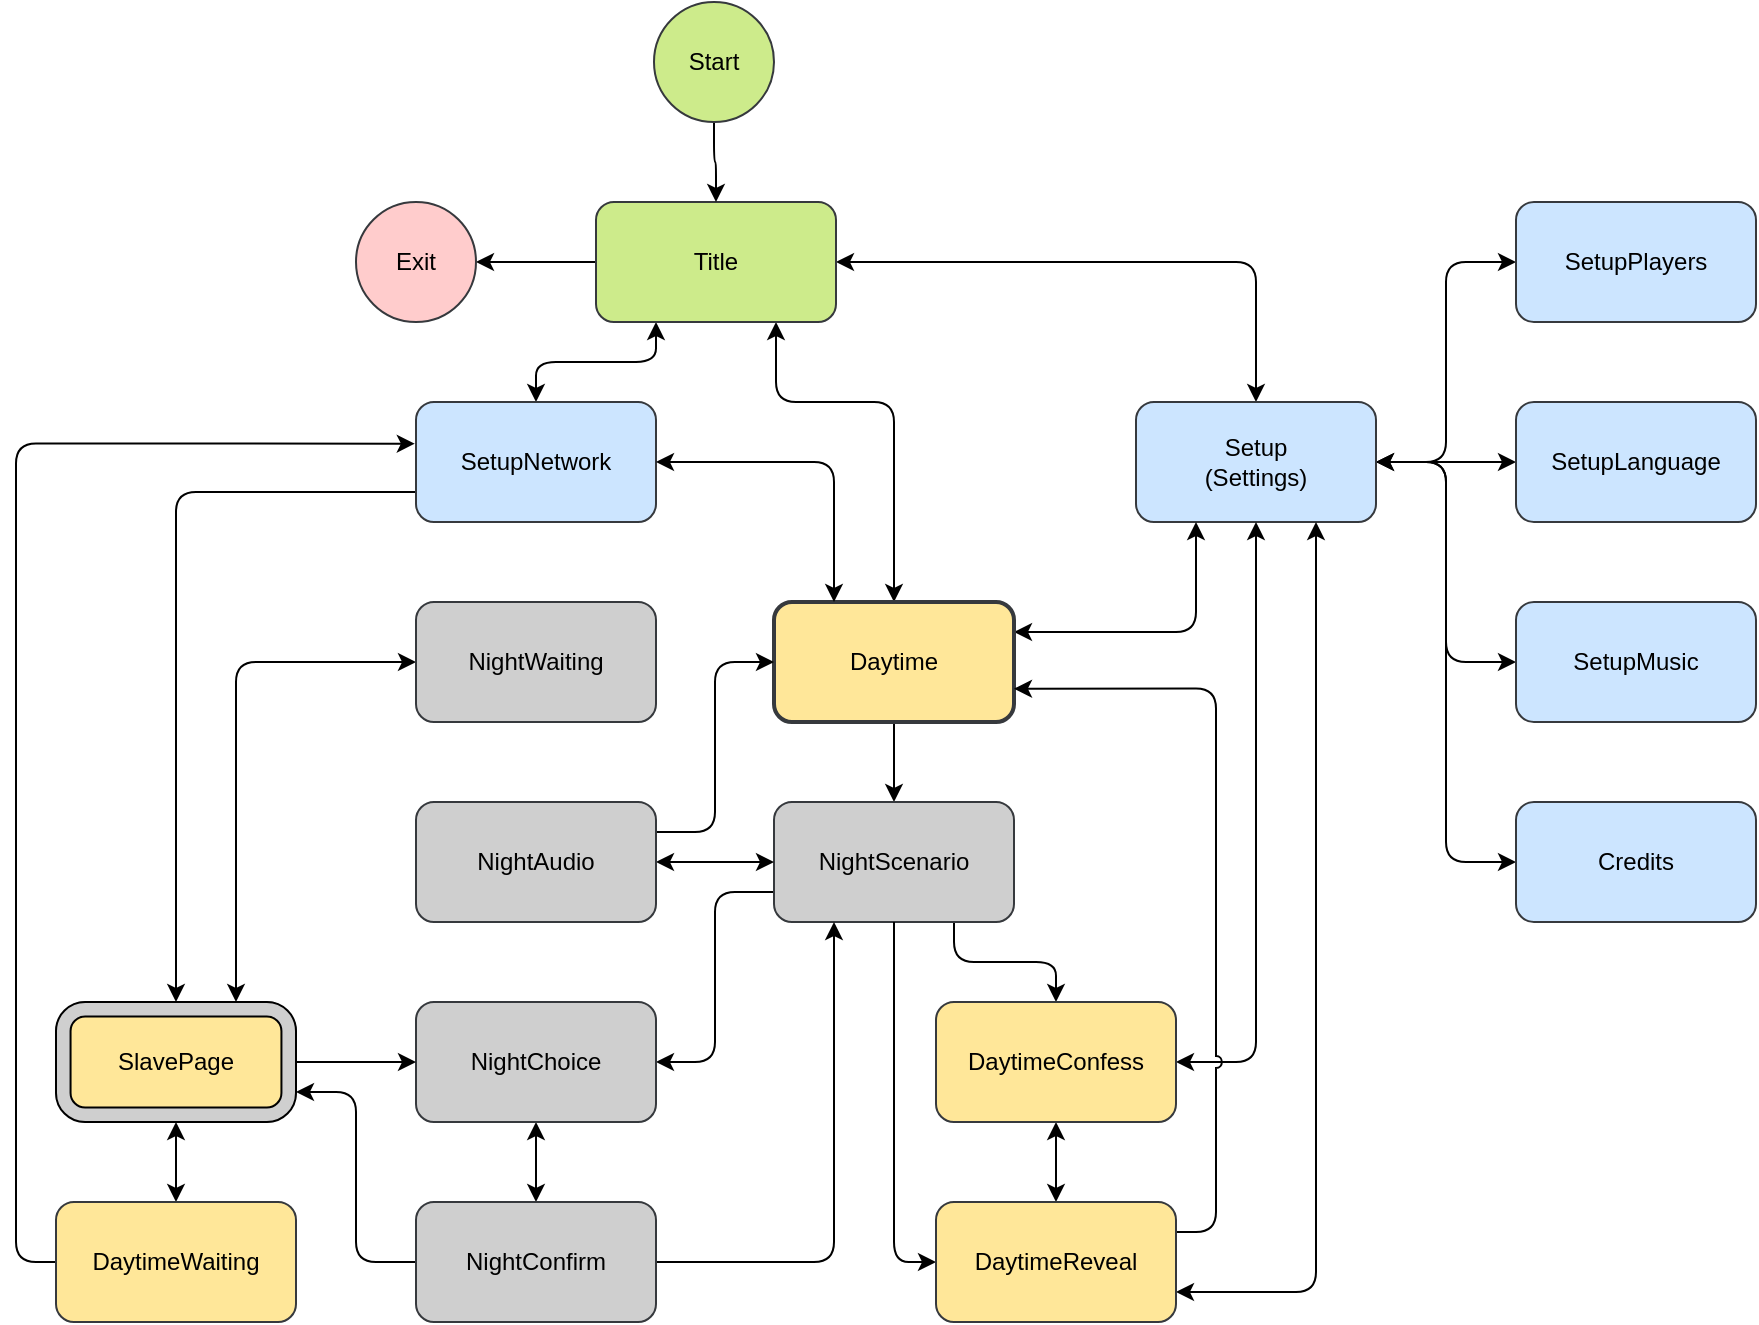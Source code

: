 <mxfile version="16.1.2" type="device"><diagram id="c8WA7uGFNBkueRXXOOZR" name="Page-1"><mxGraphModel dx="1577" dy="1000" grid="1" gridSize="10" guides="1" tooltips="1" connect="1" arrows="1" fold="1" page="1" pageScale="1" pageWidth="1169" pageHeight="827" math="0" shadow="0"><root><mxCell id="0"/><mxCell id="1" parent="0"/><mxCell id="AEJ-3eX3F8_JpSc-YEdb-3" value="" style="edgeStyle=orthogonalEdgeStyle;orthogonalLoop=1;jettySize=auto;html=1;startArrow=classic;startFill=1;" parent="1" source="AEJ-3eX3F8_JpSc-YEdb-1" target="AEJ-3eX3F8_JpSc-YEdb-2" edge="1"><mxGeometry relative="1" as="geometry"/></mxCell><mxCell id="AEJ-3eX3F8_JpSc-YEdb-8" value="" style="edgeStyle=orthogonalEdgeStyle;orthogonalLoop=1;jettySize=auto;html=1;" parent="1" source="AEJ-3eX3F8_JpSc-YEdb-1" target="AEJ-3eX3F8_JpSc-YEdb-7" edge="1"><mxGeometry relative="1" as="geometry"/></mxCell><mxCell id="5z4FtqCvy-dkkTRopUgu-2" style="edgeStyle=orthogonalEdgeStyle;orthogonalLoop=1;jettySize=auto;html=1;exitX=0.25;exitY=1;exitDx=0;exitDy=0;entryX=0.5;entryY=0;entryDx=0;entryDy=0;startArrow=classic;startFill=1;" parent="1" source="AEJ-3eX3F8_JpSc-YEdb-1" target="5z4FtqCvy-dkkTRopUgu-1" edge="1"><mxGeometry relative="1" as="geometry"/></mxCell><mxCell id="IAaeVMN991MLQJGLOcIW-5" style="edgeStyle=orthogonalEdgeStyle;comic=0;jumpStyle=arc;orthogonalLoop=1;jettySize=auto;html=1;entryX=0.5;entryY=0;entryDx=0;entryDy=0;exitX=0.75;exitY=1;exitDx=0;exitDy=0;startArrow=classic;startFill=1;" parent="1" source="AEJ-3eX3F8_JpSc-YEdb-1" target="AEJ-3eX3F8_JpSc-YEdb-25" edge="1"><mxGeometry relative="1" as="geometry"><Array as="points"><mxPoint x="540" y="270"/><mxPoint x="599" y="270"/></Array></mxGeometry></mxCell><mxCell id="AEJ-3eX3F8_JpSc-YEdb-1" value="Title" style="whiteSpace=wrap;html=1;fillColor=#cdeb8b;strokeColor=#36393d;rounded=1;" parent="1" vertex="1"><mxGeometry x="450" y="170" width="120" height="60" as="geometry"/></mxCell><mxCell id="AEJ-3eX3F8_JpSc-YEdb-13" value="" style="edgeStyle=orthogonalEdgeStyle;orthogonalLoop=1;jettySize=auto;html=1;entryX=0;entryY=0.5;entryDx=0;entryDy=0;exitX=1;exitY=0.5;exitDx=0;exitDy=0;startArrow=classic;startFill=1;" parent="1" source="AEJ-3eX3F8_JpSc-YEdb-2" target="AEJ-3eX3F8_JpSc-YEdb-12" edge="1"><mxGeometry relative="1" as="geometry"/></mxCell><mxCell id="AEJ-3eX3F8_JpSc-YEdb-16" style="edgeStyle=orthogonalEdgeStyle;orthogonalLoop=1;jettySize=auto;html=1;entryX=0;entryY=0.5;entryDx=0;entryDy=0;" parent="1" source="AEJ-3eX3F8_JpSc-YEdb-2" target="AEJ-3eX3F8_JpSc-YEdb-14" edge="1"><mxGeometry relative="1" as="geometry"/></mxCell><mxCell id="AEJ-3eX3F8_JpSc-YEdb-21" style="edgeStyle=orthogonalEdgeStyle;orthogonalLoop=1;jettySize=auto;html=1;startArrow=classic;startFill=1;entryX=0;entryY=0.5;entryDx=0;entryDy=0;" parent="1" source="AEJ-3eX3F8_JpSc-YEdb-2" target="AEJ-3eX3F8_JpSc-YEdb-17" edge="1"><mxGeometry relative="1" as="geometry"/></mxCell><mxCell id="AEJ-3eX3F8_JpSc-YEdb-22" style="edgeStyle=orthogonalEdgeStyle;orthogonalLoop=1;jettySize=auto;html=1;entryX=0;entryY=0.5;entryDx=0;entryDy=0;" parent="1" source="AEJ-3eX3F8_JpSc-YEdb-2" target="AEJ-3eX3F8_JpSc-YEdb-18" edge="1"><mxGeometry relative="1" as="geometry"/></mxCell><mxCell id="AEJ-3eX3F8_JpSc-YEdb-2" value="Setup&lt;br&gt;(Settings)" style="whiteSpace=wrap;html=1;fillColor=#cce5ff;strokeColor=#36393d;rounded=1;" parent="1" vertex="1"><mxGeometry x="720" y="270" width="120" height="60" as="geometry"/></mxCell><mxCell id="AEJ-3eX3F8_JpSc-YEdb-7" value="Exit" style="ellipse;whiteSpace=wrap;html=1;fillColor=#ffcccc;strokeColor=#36393d;rounded=1;" parent="1" vertex="1"><mxGeometry x="330" y="170" width="60" height="60" as="geometry"/></mxCell><mxCell id="AEJ-3eX3F8_JpSc-YEdb-11" value="" style="edgeStyle=orthogonalEdgeStyle;orthogonalLoop=1;jettySize=auto;html=1;" parent="1" source="AEJ-3eX3F8_JpSc-YEdb-9" target="AEJ-3eX3F8_JpSc-YEdb-1" edge="1"><mxGeometry relative="1" as="geometry"/></mxCell><mxCell id="AEJ-3eX3F8_JpSc-YEdb-9" value="Start" style="ellipse;whiteSpace=wrap;html=1;fillColor=#cdeb8b;strokeColor=#36393d;rounded=1;" parent="1" vertex="1"><mxGeometry x="479" y="70" width="60" height="60" as="geometry"/></mxCell><mxCell id="AEJ-3eX3F8_JpSc-YEdb-12" value="SetupPlayers" style="whiteSpace=wrap;html=1;fillColor=#cce5ff;strokeColor=#36393d;rounded=1;" parent="1" vertex="1"><mxGeometry x="910" y="170" width="120" height="60" as="geometry"/></mxCell><mxCell id="AEJ-3eX3F8_JpSc-YEdb-14" value="SetupLanguage" style="whiteSpace=wrap;html=1;fillColor=#cce5ff;strokeColor=#36393d;rounded=1;" parent="1" vertex="1"><mxGeometry x="910" y="270" width="120" height="60" as="geometry"/></mxCell><mxCell id="AEJ-3eX3F8_JpSc-YEdb-17" value="SetupMusic" style="whiteSpace=wrap;html=1;fillColor=#cce5ff;strokeColor=#36393d;rounded=1;" parent="1" vertex="1"><mxGeometry x="910" y="370" width="120" height="60" as="geometry"/></mxCell><mxCell id="AEJ-3eX3F8_JpSc-YEdb-18" value="Credits" style="whiteSpace=wrap;html=1;fillColor=#cce5ff;strokeColor=#36393d;rounded=1;" parent="1" vertex="1"><mxGeometry x="910" y="470" width="120" height="60" as="geometry"/></mxCell><mxCell id="AEJ-3eX3F8_JpSc-YEdb-27" style="edgeStyle=orthogonalEdgeStyle;orthogonalLoop=1;jettySize=auto;html=1;entryX=0.25;entryY=1;entryDx=0;entryDy=0;startArrow=classic;startFill=1;exitX=1;exitY=0.25;exitDx=0;exitDy=0;" parent="1" source="AEJ-3eX3F8_JpSc-YEdb-25" target="AEJ-3eX3F8_JpSc-YEdb-2" edge="1"><mxGeometry relative="1" as="geometry"/></mxCell><mxCell id="AEJ-3eX3F8_JpSc-YEdb-30" value="" style="edgeStyle=orthogonalEdgeStyle;orthogonalLoop=1;jettySize=auto;html=1;startArrow=none;startFill=0;" parent="1" source="AEJ-3eX3F8_JpSc-YEdb-25" target="AEJ-3eX3F8_JpSc-YEdb-29" edge="1"><mxGeometry relative="1" as="geometry"/></mxCell><mxCell id="AEJ-3eX3F8_JpSc-YEdb-25" value="Daytime" style="whiteSpace=wrap;html=1;strokeColor=#36393d;fillColor=#FFE799;strokeWidth=2;perimeterSpacing=0;rounded=1;" parent="1" vertex="1"><mxGeometry x="539" y="370" width="120" height="60" as="geometry"/></mxCell><mxCell id="4plFqhX75fLRKcS0nrvB-1" value="" style="edgeStyle=orthogonalEdgeStyle;orthogonalLoop=1;jettySize=auto;html=1;startArrow=none;startFill=0;exitX=0.75;exitY=1;exitDx=0;exitDy=0;entryX=0.5;entryY=0;entryDx=0;entryDy=0;" parent="1" source="AEJ-3eX3F8_JpSc-YEdb-29" target="AEJ-3eX3F8_JpSc-YEdb-37" edge="1"><mxGeometry relative="1" as="geometry"/></mxCell><mxCell id="4plFqhX75fLRKcS0nrvB-4" style="edgeStyle=orthogonalEdgeStyle;orthogonalLoop=1;jettySize=auto;html=1;entryX=1;entryY=0.5;entryDx=0;entryDy=0;startArrow=none;startFill=0;jumpStyle=arc;exitX=0;exitY=0.75;exitDx=0;exitDy=0;" parent="1" source="AEJ-3eX3F8_JpSc-YEdb-29" target="AEJ-3eX3F8_JpSc-YEdb-34" edge="1"><mxGeometry relative="1" as="geometry"/></mxCell><mxCell id="AEJ-3eX3F8_JpSc-YEdb-29" value="NightScenario" style="whiteSpace=wrap;html=1;strokeColor=#36393d;fillColor=#CFCFCF;perimeterSpacing=0;rounded=1;" parent="1" vertex="1"><mxGeometry x="539" y="470" width="120" height="60" as="geometry"/></mxCell><mxCell id="AEJ-3eX3F8_JpSc-YEdb-41" style="edgeStyle=orthogonalEdgeStyle;orthogonalLoop=1;jettySize=auto;html=1;exitX=0.5;exitY=1;exitDx=0;exitDy=0;jumpStyle=arc;noJump=0;comic=0;entryX=0;entryY=0.5;entryDx=0;entryDy=0;" parent="1" source="AEJ-3eX3F8_JpSc-YEdb-29" target="AEJ-3eX3F8_JpSc-YEdb-39" edge="1"><mxGeometry relative="1" as="geometry"><mxPoint x="660" y="880" as="targetPoint"/></mxGeometry></mxCell><mxCell id="4plFqhX75fLRKcS0nrvB-7" style="edgeStyle=orthogonalEdgeStyle;orthogonalLoop=1;jettySize=auto;html=1;exitX=1;exitY=0.25;exitDx=0;exitDy=0;entryX=0;entryY=0.5;entryDx=0;entryDy=0;startArrow=none;startFill=0;" parent="1" source="AEJ-3eX3F8_JpSc-YEdb-32" target="AEJ-3eX3F8_JpSc-YEdb-25" edge="1"><mxGeometry relative="1" as="geometry"/></mxCell><mxCell id="IAaeVMN991MLQJGLOcIW-7" style="edgeStyle=orthogonalEdgeStyle;comic=0;jumpStyle=arc;orthogonalLoop=1;jettySize=auto;html=1;entryX=0;entryY=0.5;entryDx=0;entryDy=0;startArrow=classic;startFill=1;startSize=6;exitX=1;exitY=0.5;exitDx=0;exitDy=0;" parent="1" source="AEJ-3eX3F8_JpSc-YEdb-32" target="AEJ-3eX3F8_JpSc-YEdb-29" edge="1"><mxGeometry relative="1" as="geometry"/></mxCell><mxCell id="AEJ-3eX3F8_JpSc-YEdb-32" value="NightAudio" style="whiteSpace=wrap;html=1;strokeColor=#36393d;fillColor=#CFCFCF;rounded=1;" parent="1" vertex="1"><mxGeometry x="360" y="470" width="120" height="60" as="geometry"/></mxCell><mxCell id="4plFqhX75fLRKcS0nrvB-8" value="" style="edgeStyle=orthogonalEdgeStyle;orthogonalLoop=1;jettySize=auto;html=1;startArrow=classic;startFill=1;" parent="1" source="AEJ-3eX3F8_JpSc-YEdb-34" target="96Bg-QmKjxGVnRJqDXVK-4" edge="1"><mxGeometry relative="1" as="geometry"/></mxCell><mxCell id="AEJ-3eX3F8_JpSc-YEdb-34" value="NightChoice" style="whiteSpace=wrap;html=1;strokeColor=#36393d;fillColor=#CFCFCF;rounded=1;" parent="1" vertex="1"><mxGeometry x="360" y="570" width="120" height="60" as="geometry"/></mxCell><mxCell id="AEJ-3eX3F8_JpSc-YEdb-40" value="" style="edgeStyle=orthogonalEdgeStyle;orthogonalLoop=1;jettySize=auto;html=1;startArrow=classic;startFill=1;" parent="1" source="AEJ-3eX3F8_JpSc-YEdb-37" target="AEJ-3eX3F8_JpSc-YEdb-39" edge="1"><mxGeometry relative="1" as="geometry"/></mxCell><mxCell id="AEJ-3eX3F8_JpSc-YEdb-42" style="edgeStyle=orthogonalEdgeStyle;orthogonalLoop=1;jettySize=auto;html=1;startArrow=classic;startFill=1;jumpStyle=arc;exitX=1;exitY=0.5;exitDx=0;exitDy=0;" parent="1" source="AEJ-3eX3F8_JpSc-YEdb-37" target="AEJ-3eX3F8_JpSc-YEdb-2" edge="1"><mxGeometry relative="1" as="geometry"/></mxCell><mxCell id="AEJ-3eX3F8_JpSc-YEdb-37" value="DaytimeConfess" style="whiteSpace=wrap;html=1;strokeColor=#36393d;fillColor=#FFE799;rounded=1;" parent="1" vertex="1"><mxGeometry x="620" y="570" width="120" height="60" as="geometry"/></mxCell><mxCell id="AEJ-3eX3F8_JpSc-YEdb-43" style="edgeStyle=orthogonalEdgeStyle;orthogonalLoop=1;jettySize=auto;html=1;entryX=0.75;entryY=1;entryDx=0;entryDy=0;startArrow=classic;startFill=1;exitX=1;exitY=0.75;exitDx=0;exitDy=0;" parent="1" source="AEJ-3eX3F8_JpSc-YEdb-39" target="AEJ-3eX3F8_JpSc-YEdb-2" edge="1"><mxGeometry relative="1" as="geometry"/></mxCell><mxCell id="IAaeVMN991MLQJGLOcIW-3" style="edgeStyle=orthogonalEdgeStyle;comic=0;jumpStyle=arc;orthogonalLoop=1;jettySize=auto;html=1;entryX=1;entryY=0.722;entryDx=0;entryDy=0;entryPerimeter=0;exitX=1;exitY=0.25;exitDx=0;exitDy=0;" parent="1" source="AEJ-3eX3F8_JpSc-YEdb-39" target="AEJ-3eX3F8_JpSc-YEdb-25" edge="1"><mxGeometry relative="1" as="geometry"><mxPoint x="680" y="410" as="targetPoint"/><mxPoint x="720" y="790" as="sourcePoint"/><Array as="points"><mxPoint x="760" y="685"/><mxPoint x="760" y="413"/></Array></mxGeometry></mxCell><mxCell id="AEJ-3eX3F8_JpSc-YEdb-39" value="DaytimeReveal" style="whiteSpace=wrap;html=1;strokeColor=#36393d;fillColor=#FFE799;rounded=1;" parent="1" vertex="1"><mxGeometry x="620" y="670" width="120" height="60" as="geometry"/></mxCell><mxCell id="4plFqhX75fLRKcS0nrvB-6" style="edgeStyle=orthogonalEdgeStyle;orthogonalLoop=1;jettySize=auto;html=1;exitX=0;exitY=0.75;exitDx=0;exitDy=0;startArrow=none;startFill=0;entryX=0.5;entryY=0;entryDx=0;entryDy=0;" parent="1" source="5z4FtqCvy-dkkTRopUgu-1" target="4plFqhX75fLRKcS0nrvB-5" edge="1"><mxGeometry relative="1" as="geometry"><Array as="points"><mxPoint x="240" y="315"/></Array></mxGeometry></mxCell><mxCell id="jfzFiguT20NUyI67Ab8X-3" style="edgeStyle=orthogonalEdgeStyle;orthogonalLoop=1;jettySize=auto;html=1;startArrow=classic;startFill=1;exitX=-0.005;exitY=0.347;exitDx=0;exitDy=0;exitPerimeter=0;entryX=0;entryY=0.5;entryDx=0;entryDy=0;endArrow=none;endFill=0;" parent="1" source="5z4FtqCvy-dkkTRopUgu-1" target="IAaeVMN991MLQJGLOcIW-1" edge="1"><mxGeometry relative="1" as="geometry"><mxPoint x="170" y="670" as="targetPoint"/></mxGeometry></mxCell><mxCell id="5z4FtqCvy-dkkTRopUgu-1" value="SetupNetwork" style="whiteSpace=wrap;html=1;fillColor=#cce5ff;strokeColor=#36393d;rounded=1;" parent="1" vertex="1"><mxGeometry x="360" y="270" width="120" height="60" as="geometry"/></mxCell><mxCell id="IAaeVMN991MLQJGLOcIW-8" style="edgeStyle=orthogonalEdgeStyle;comic=0;jumpStyle=arc;orthogonalLoop=1;jettySize=auto;html=1;entryX=0.25;entryY=1;entryDx=0;entryDy=0;startArrow=none;startFill=0;startSize=6;exitX=1;exitY=0.5;exitDx=0;exitDy=0;" parent="1" source="96Bg-QmKjxGVnRJqDXVK-4" target="AEJ-3eX3F8_JpSc-YEdb-29" edge="1"><mxGeometry relative="1" as="geometry"/></mxCell><mxCell id="IAaeVMN991MLQJGLOcIW-11" style="edgeStyle=orthogonalEdgeStyle;comic=0;jumpStyle=arc;orthogonalLoop=1;jettySize=auto;html=1;entryX=1;entryY=0.75;entryDx=0;entryDy=0;startArrow=none;startFill=0;startSize=6;" parent="1" source="96Bg-QmKjxGVnRJqDXVK-4" target="4plFqhX75fLRKcS0nrvB-5" edge="1"><mxGeometry relative="1" as="geometry"/></mxCell><mxCell id="96Bg-QmKjxGVnRJqDXVK-4" value="NightConfirm" style="whiteSpace=wrap;html=1;strokeColor=#36393d;fillColor=#CFCFCF;rounded=1;" parent="1" vertex="1"><mxGeometry x="360" y="670" width="120" height="60" as="geometry"/></mxCell><mxCell id="IAaeVMN991MLQJGLOcIW-2" value="" style="edgeStyle=orthogonalEdgeStyle;orthogonalLoop=1;jettySize=auto;html=1;startArrow=classic;startFill=1;" parent="1" source="4plFqhX75fLRKcS0nrvB-5" target="IAaeVMN991MLQJGLOcIW-1" edge="1"><mxGeometry relative="1" as="geometry"/></mxCell><mxCell id="IAaeVMN991MLQJGLOcIW-9" style="edgeStyle=orthogonalEdgeStyle;comic=0;jumpStyle=arc;orthogonalLoop=1;jettySize=auto;html=1;startArrow=none;startFill=0;startSize=6;" parent="1" source="4plFqhX75fLRKcS0nrvB-5" target="AEJ-3eX3F8_JpSc-YEdb-34" edge="1"><mxGeometry relative="1" as="geometry"/></mxCell><mxCell id="4plFqhX75fLRKcS0nrvB-5" value="SlavePage" style="whiteSpace=wrap;html=1;fillColor=#FFE799;strokeColor=#666666;gradientDirection=north;rounded=1;arcSize=26;" parent="1" vertex="1"><mxGeometry x="180" y="570" width="120" height="60" as="geometry"/></mxCell><mxCell id="IAaeVMN991MLQJGLOcIW-1" value="DaytimeWaiting" style="whiteSpace=wrap;html=1;strokeColor=#36393d;fillColor=#FFE799;rounded=1;" parent="1" vertex="1"><mxGeometry x="180" y="670" width="120" height="60" as="geometry"/></mxCell><mxCell id="IAaeVMN991MLQJGLOcIW-12" style="edgeStyle=orthogonalEdgeStyle;comic=0;jumpStyle=arc;orthogonalLoop=1;jettySize=auto;html=1;startArrow=classic;startFill=1;startSize=6;exitX=0;exitY=0.5;exitDx=0;exitDy=0;" parent="1" source="IAaeVMN991MLQJGLOcIW-4" edge="1"><mxGeometry relative="1" as="geometry"><Array as="points"><mxPoint x="270" y="400"/></Array><mxPoint x="450" y="750" as="sourcePoint"/><mxPoint x="270" y="570" as="targetPoint"/></mxGeometry></mxCell><mxCell id="IAaeVMN991MLQJGLOcIW-4" value="NightWaiting" style="whiteSpace=wrap;html=1;strokeColor=#36393d;fillColor=#CFCFCF;rounded=1;" parent="1" vertex="1"><mxGeometry x="360" y="370" width="120" height="60" as="geometry"/></mxCell><mxCell id="jfzFiguT20NUyI67Ab8X-7" value="" style="verticalLabelPosition=bottom;verticalAlign=top;html=1;shape=mxgraph.basic.rounded_frame;dx=7.28;fillColor=#CFCFCF;gradientColor=none;gradientDirection=north;rounded=1;" parent="1" vertex="1"><mxGeometry x="180" y="570" width="120" height="60" as="geometry"/></mxCell><mxCell id="om8tAIWb0oeoHvY8WTE7-2" style="edgeStyle=orthogonalEdgeStyle;comic=0;jumpStyle=arc;orthogonalLoop=1;jettySize=auto;html=1;entryX=0.25;entryY=0;entryDx=0;entryDy=0;startArrow=classic;startFill=1;exitX=1;exitY=0.5;exitDx=0;exitDy=0;" edge="1" parent="1" source="5z4FtqCvy-dkkTRopUgu-1" target="AEJ-3eX3F8_JpSc-YEdb-25"><mxGeometry relative="1" as="geometry"><mxPoint x="550.0" y="240" as="sourcePoint"/><mxPoint x="609" y="380" as="targetPoint"/></mxGeometry></mxCell></root></mxGraphModel></diagram></mxfile>
